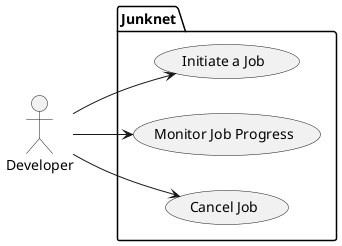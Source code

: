 @startuml

left to right direction

actor Developer as developer

package Junknet { 
	usecase (Initiate a Job) as initiate
	usecase (Monitor Job Progress) as monitor
	usecase (Cancel Job) as cancel
}

developer --> initiate
developer --> monitor
developer --> cancel
@enduml

